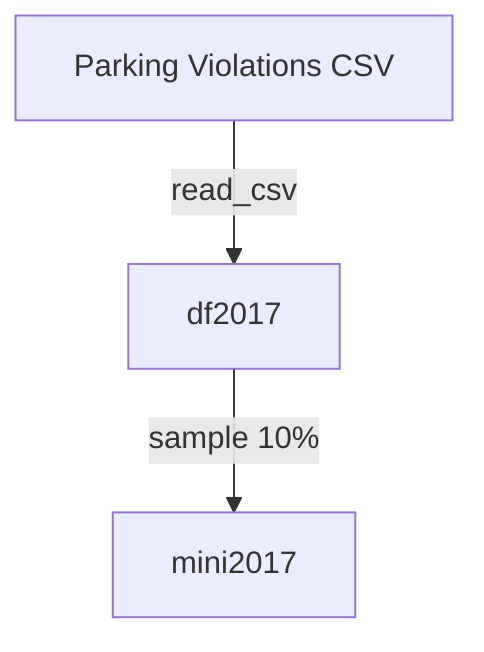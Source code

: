 graph TD
    A["Parking Violations CSV"] -->|"read_csv"| B["df2017"]
    B["df2017"] -->|"sample 10%"| C["mini2017"]